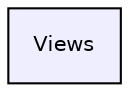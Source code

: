 digraph "Views" {
  compound=true
  node [ fontsize="10", fontname="Helvetica"];
  edge [ labelfontsize="10", labelfontname="Helvetica"];
  dir_e47e4de72e0320db55f81376ac4f26ec [shape=box, label="Views", style="filled", fillcolor="#eeeeff", pencolor="black", URL="dir_e47e4de72e0320db55f81376ac4f26ec.html"];
}
